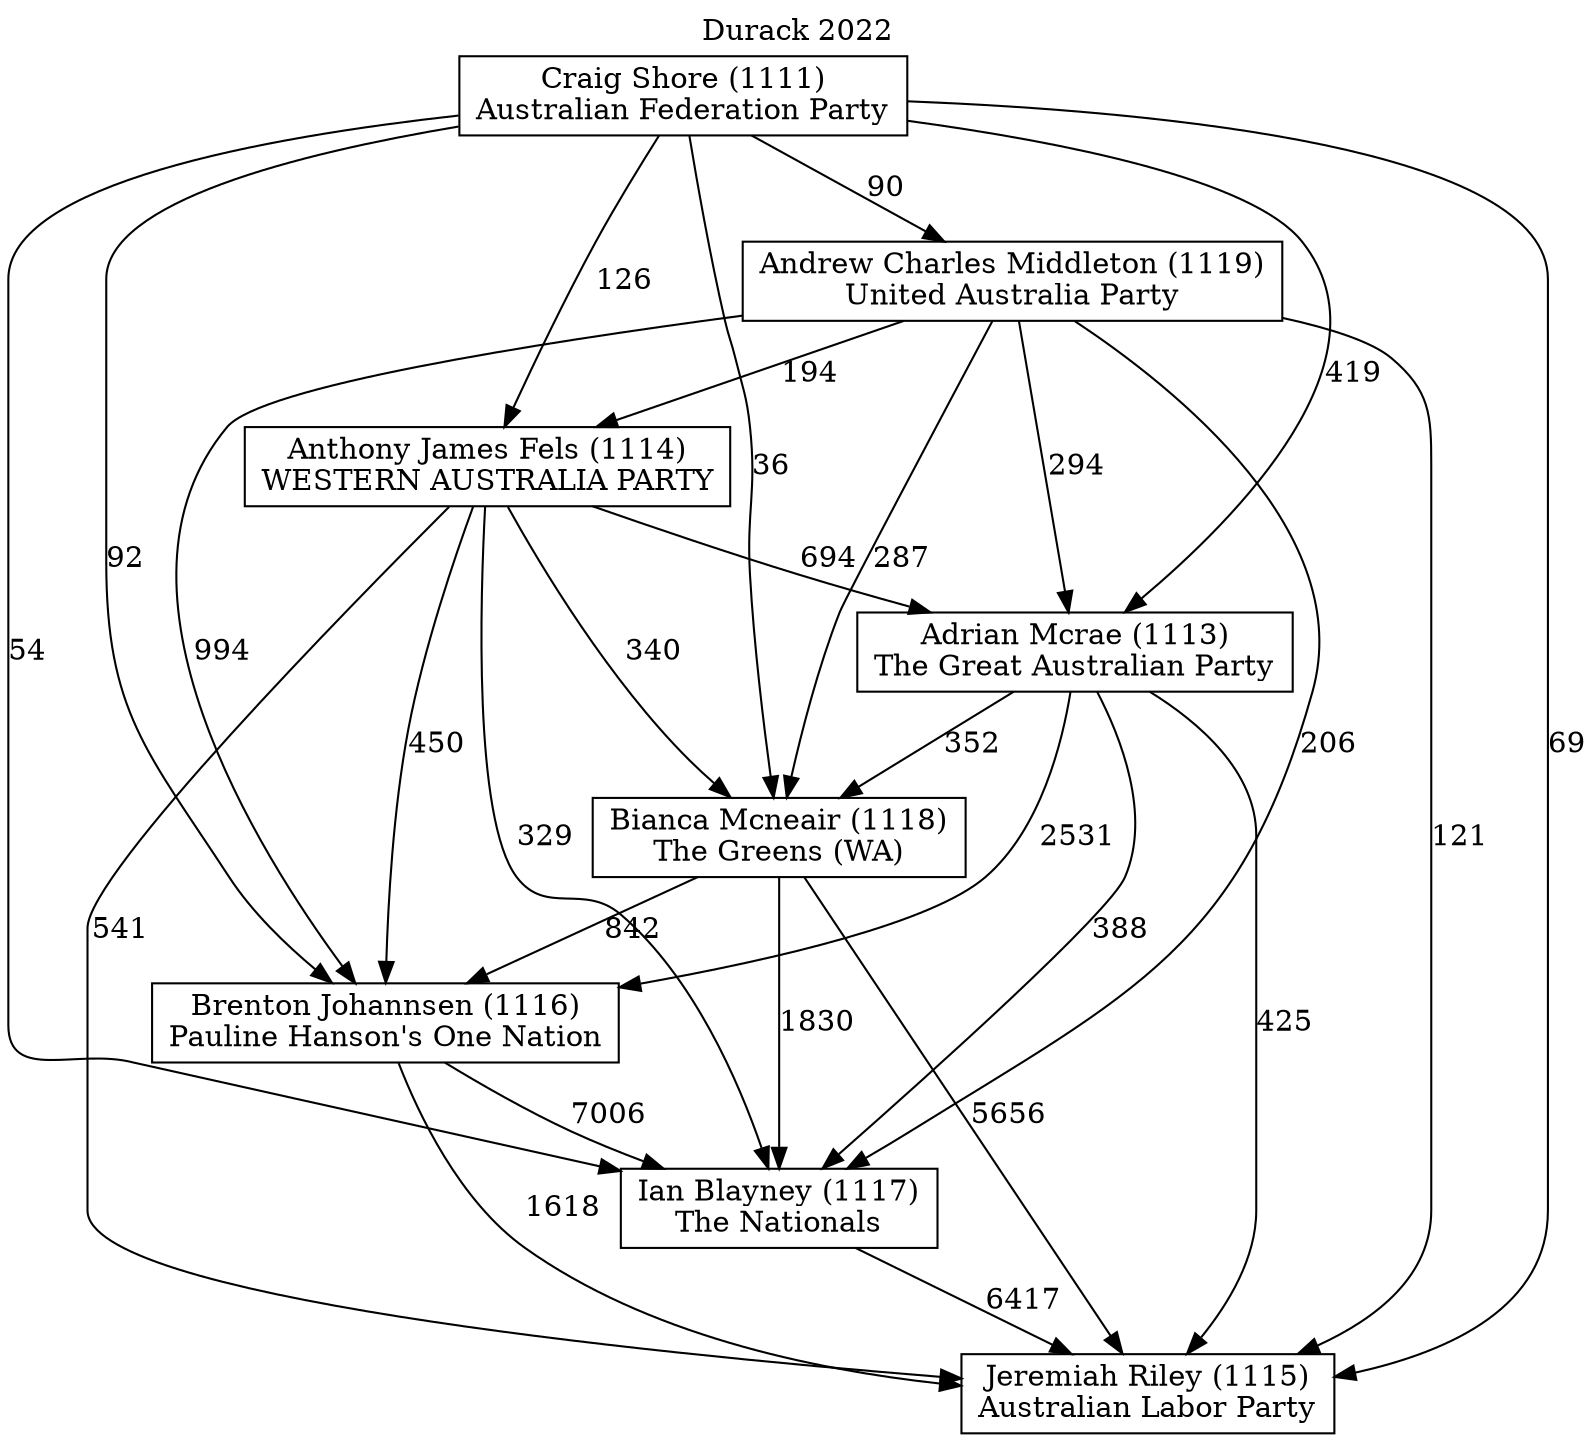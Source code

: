 // House preference flow
digraph "Jeremiah Riley (1115)_Durack_2022" {
	graph [label="Durack 2022" labelloc=t mclimit=10]
	node [shape=box]
	"Brenton Johannsen (1116)" [label="Brenton Johannsen (1116)
Pauline Hanson's One Nation"]
	"Craig Shore (1111)" [label="Craig Shore (1111)
Australian Federation Party"]
	"Bianca Mcneair (1118)" [label="Bianca Mcneair (1118)
The Greens (WA)"]
	"Ian Blayney (1117)" [label="Ian Blayney (1117)
The Nationals"]
	"Anthony James Fels (1114)" [label="Anthony James Fels (1114)
WESTERN AUSTRALIA PARTY"]
	"Andrew Charles Middleton (1119)" [label="Andrew Charles Middleton (1119)
United Australia Party"]
	"Jeremiah Riley (1115)" [label="Jeremiah Riley (1115)
Australian Labor Party"]
	"Adrian Mcrae (1113)" [label="Adrian Mcrae (1113)
The Great Australian Party"]
	"Anthony James Fels (1114)" -> "Ian Blayney (1117)" [label=329]
	"Brenton Johannsen (1116)" -> "Jeremiah Riley (1115)" [label=1618]
	"Craig Shore (1111)" -> "Brenton Johannsen (1116)" [label=92]
	"Andrew Charles Middleton (1119)" -> "Brenton Johannsen (1116)" [label=994]
	"Adrian Mcrae (1113)" -> "Bianca Mcneair (1118)" [label=352]
	"Craig Shore (1111)" -> "Adrian Mcrae (1113)" [label=419]
	"Andrew Charles Middleton (1119)" -> "Ian Blayney (1117)" [label=206]
	"Bianca Mcneair (1118)" -> "Brenton Johannsen (1116)" [label=842]
	"Craig Shore (1111)" -> "Jeremiah Riley (1115)" [label=69]
	"Craig Shore (1111)" -> "Bianca Mcneair (1118)" [label=36]
	"Andrew Charles Middleton (1119)" -> "Bianca Mcneair (1118)" [label=287]
	"Craig Shore (1111)" -> "Andrew Charles Middleton (1119)" [label=90]
	"Andrew Charles Middleton (1119)" -> "Anthony James Fels (1114)" [label=194]
	"Ian Blayney (1117)" -> "Jeremiah Riley (1115)" [label=6417]
	"Craig Shore (1111)" -> "Anthony James Fels (1114)" [label=126]
	"Adrian Mcrae (1113)" -> "Brenton Johannsen (1116)" [label=2531]
	"Bianca Mcneair (1118)" -> "Jeremiah Riley (1115)" [label=5656]
	"Anthony James Fels (1114)" -> "Bianca Mcneair (1118)" [label=340]
	"Adrian Mcrae (1113)" -> "Ian Blayney (1117)" [label=388]
	"Andrew Charles Middleton (1119)" -> "Jeremiah Riley (1115)" [label=121]
	"Craig Shore (1111)" -> "Ian Blayney (1117)" [label=54]
	"Brenton Johannsen (1116)" -> "Ian Blayney (1117)" [label=7006]
	"Andrew Charles Middleton (1119)" -> "Adrian Mcrae (1113)" [label=294]
	"Adrian Mcrae (1113)" -> "Jeremiah Riley (1115)" [label=425]
	"Anthony James Fels (1114)" -> "Adrian Mcrae (1113)" [label=694]
	"Bianca Mcneair (1118)" -> "Ian Blayney (1117)" [label=1830]
	"Anthony James Fels (1114)" -> "Jeremiah Riley (1115)" [label=541]
	"Anthony James Fels (1114)" -> "Brenton Johannsen (1116)" [label=450]
}

